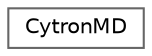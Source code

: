 digraph "Graphical Class Hierarchy"
{
 // LATEX_PDF_SIZE
  bgcolor="transparent";
  edge [fontname=Helvetica,fontsize=10,labelfontname=Helvetica,labelfontsize=10];
  node [fontname=Helvetica,fontsize=10,shape=box,height=0.2,width=0.4];
  rankdir="LR";
  Node0 [id="Node000000",label="CytronMD",height=0.2,width=0.4,color="grey40", fillcolor="white", style="filled",URL="$class_cytron_m_d.html",tooltip=" "];
}

